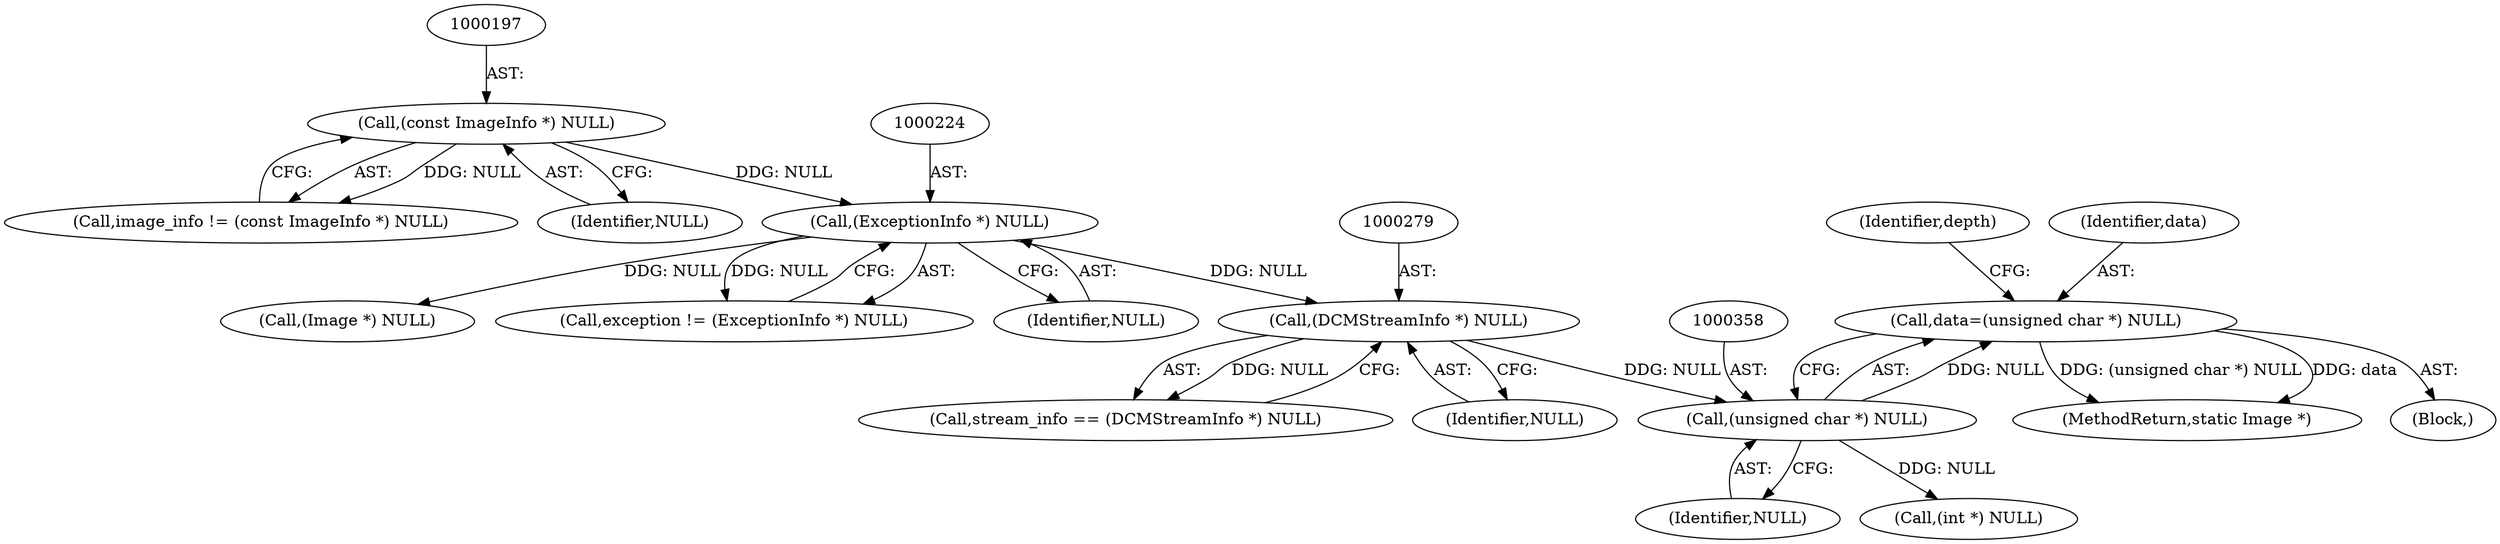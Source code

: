 digraph "0_ImageMagick_5511ef530576ed18fd636baa3bb4eda3d667665d@pointer" {
"1000355" [label="(Call,data=(unsigned char *) NULL)"];
"1000357" [label="(Call,(unsigned char *) NULL)"];
"1000278" [label="(Call,(DCMStreamInfo *) NULL)"];
"1000223" [label="(Call,(ExceptionInfo *) NULL)"];
"1000196" [label="(Call,(const ImageInfo *) NULL)"];
"1000223" [label="(Call,(ExceptionInfo *) NULL)"];
"1000276" [label="(Call,stream_info == (DCMStreamInfo *) NULL)"];
"1004644" [label="(MethodReturn,static Image *)"];
"1000361" [label="(Identifier,depth)"];
"1000194" [label="(Call,image_info != (const ImageInfo *) NULL)"];
"1000225" [label="(Identifier,NULL)"];
"1000278" [label="(Call,(DCMStreamInfo *) NULL)"];
"1000357" [label="(Call,(unsigned char *) NULL)"];
"1000280" [label="(Identifier,NULL)"];
"1000356" [label="(Identifier,data)"];
"1000254" [label="(Call,(Image *) NULL)"];
"1000196" [label="(Call,(const ImageInfo *) NULL)"];
"1000359" [label="(Identifier,NULL)"];
"1000355" [label="(Call,data=(unsigned char *) NULL)"];
"1000379" [label="(Call,(int *) NULL)"];
"1000221" [label="(Call,exception != (ExceptionInfo *) NULL)"];
"1000144" [label="(Block,)"];
"1000198" [label="(Identifier,NULL)"];
"1000355" -> "1000144"  [label="AST: "];
"1000355" -> "1000357"  [label="CFG: "];
"1000356" -> "1000355"  [label="AST: "];
"1000357" -> "1000355"  [label="AST: "];
"1000361" -> "1000355"  [label="CFG: "];
"1000355" -> "1004644"  [label="DDG: data"];
"1000355" -> "1004644"  [label="DDG: (unsigned char *) NULL"];
"1000357" -> "1000355"  [label="DDG: NULL"];
"1000357" -> "1000359"  [label="CFG: "];
"1000358" -> "1000357"  [label="AST: "];
"1000359" -> "1000357"  [label="AST: "];
"1000278" -> "1000357"  [label="DDG: NULL"];
"1000357" -> "1000379"  [label="DDG: NULL"];
"1000278" -> "1000276"  [label="AST: "];
"1000278" -> "1000280"  [label="CFG: "];
"1000279" -> "1000278"  [label="AST: "];
"1000280" -> "1000278"  [label="AST: "];
"1000276" -> "1000278"  [label="CFG: "];
"1000278" -> "1000276"  [label="DDG: NULL"];
"1000223" -> "1000278"  [label="DDG: NULL"];
"1000223" -> "1000221"  [label="AST: "];
"1000223" -> "1000225"  [label="CFG: "];
"1000224" -> "1000223"  [label="AST: "];
"1000225" -> "1000223"  [label="AST: "];
"1000221" -> "1000223"  [label="CFG: "];
"1000223" -> "1000221"  [label="DDG: NULL"];
"1000196" -> "1000223"  [label="DDG: NULL"];
"1000223" -> "1000254"  [label="DDG: NULL"];
"1000196" -> "1000194"  [label="AST: "];
"1000196" -> "1000198"  [label="CFG: "];
"1000197" -> "1000196"  [label="AST: "];
"1000198" -> "1000196"  [label="AST: "];
"1000194" -> "1000196"  [label="CFG: "];
"1000196" -> "1000194"  [label="DDG: NULL"];
}

